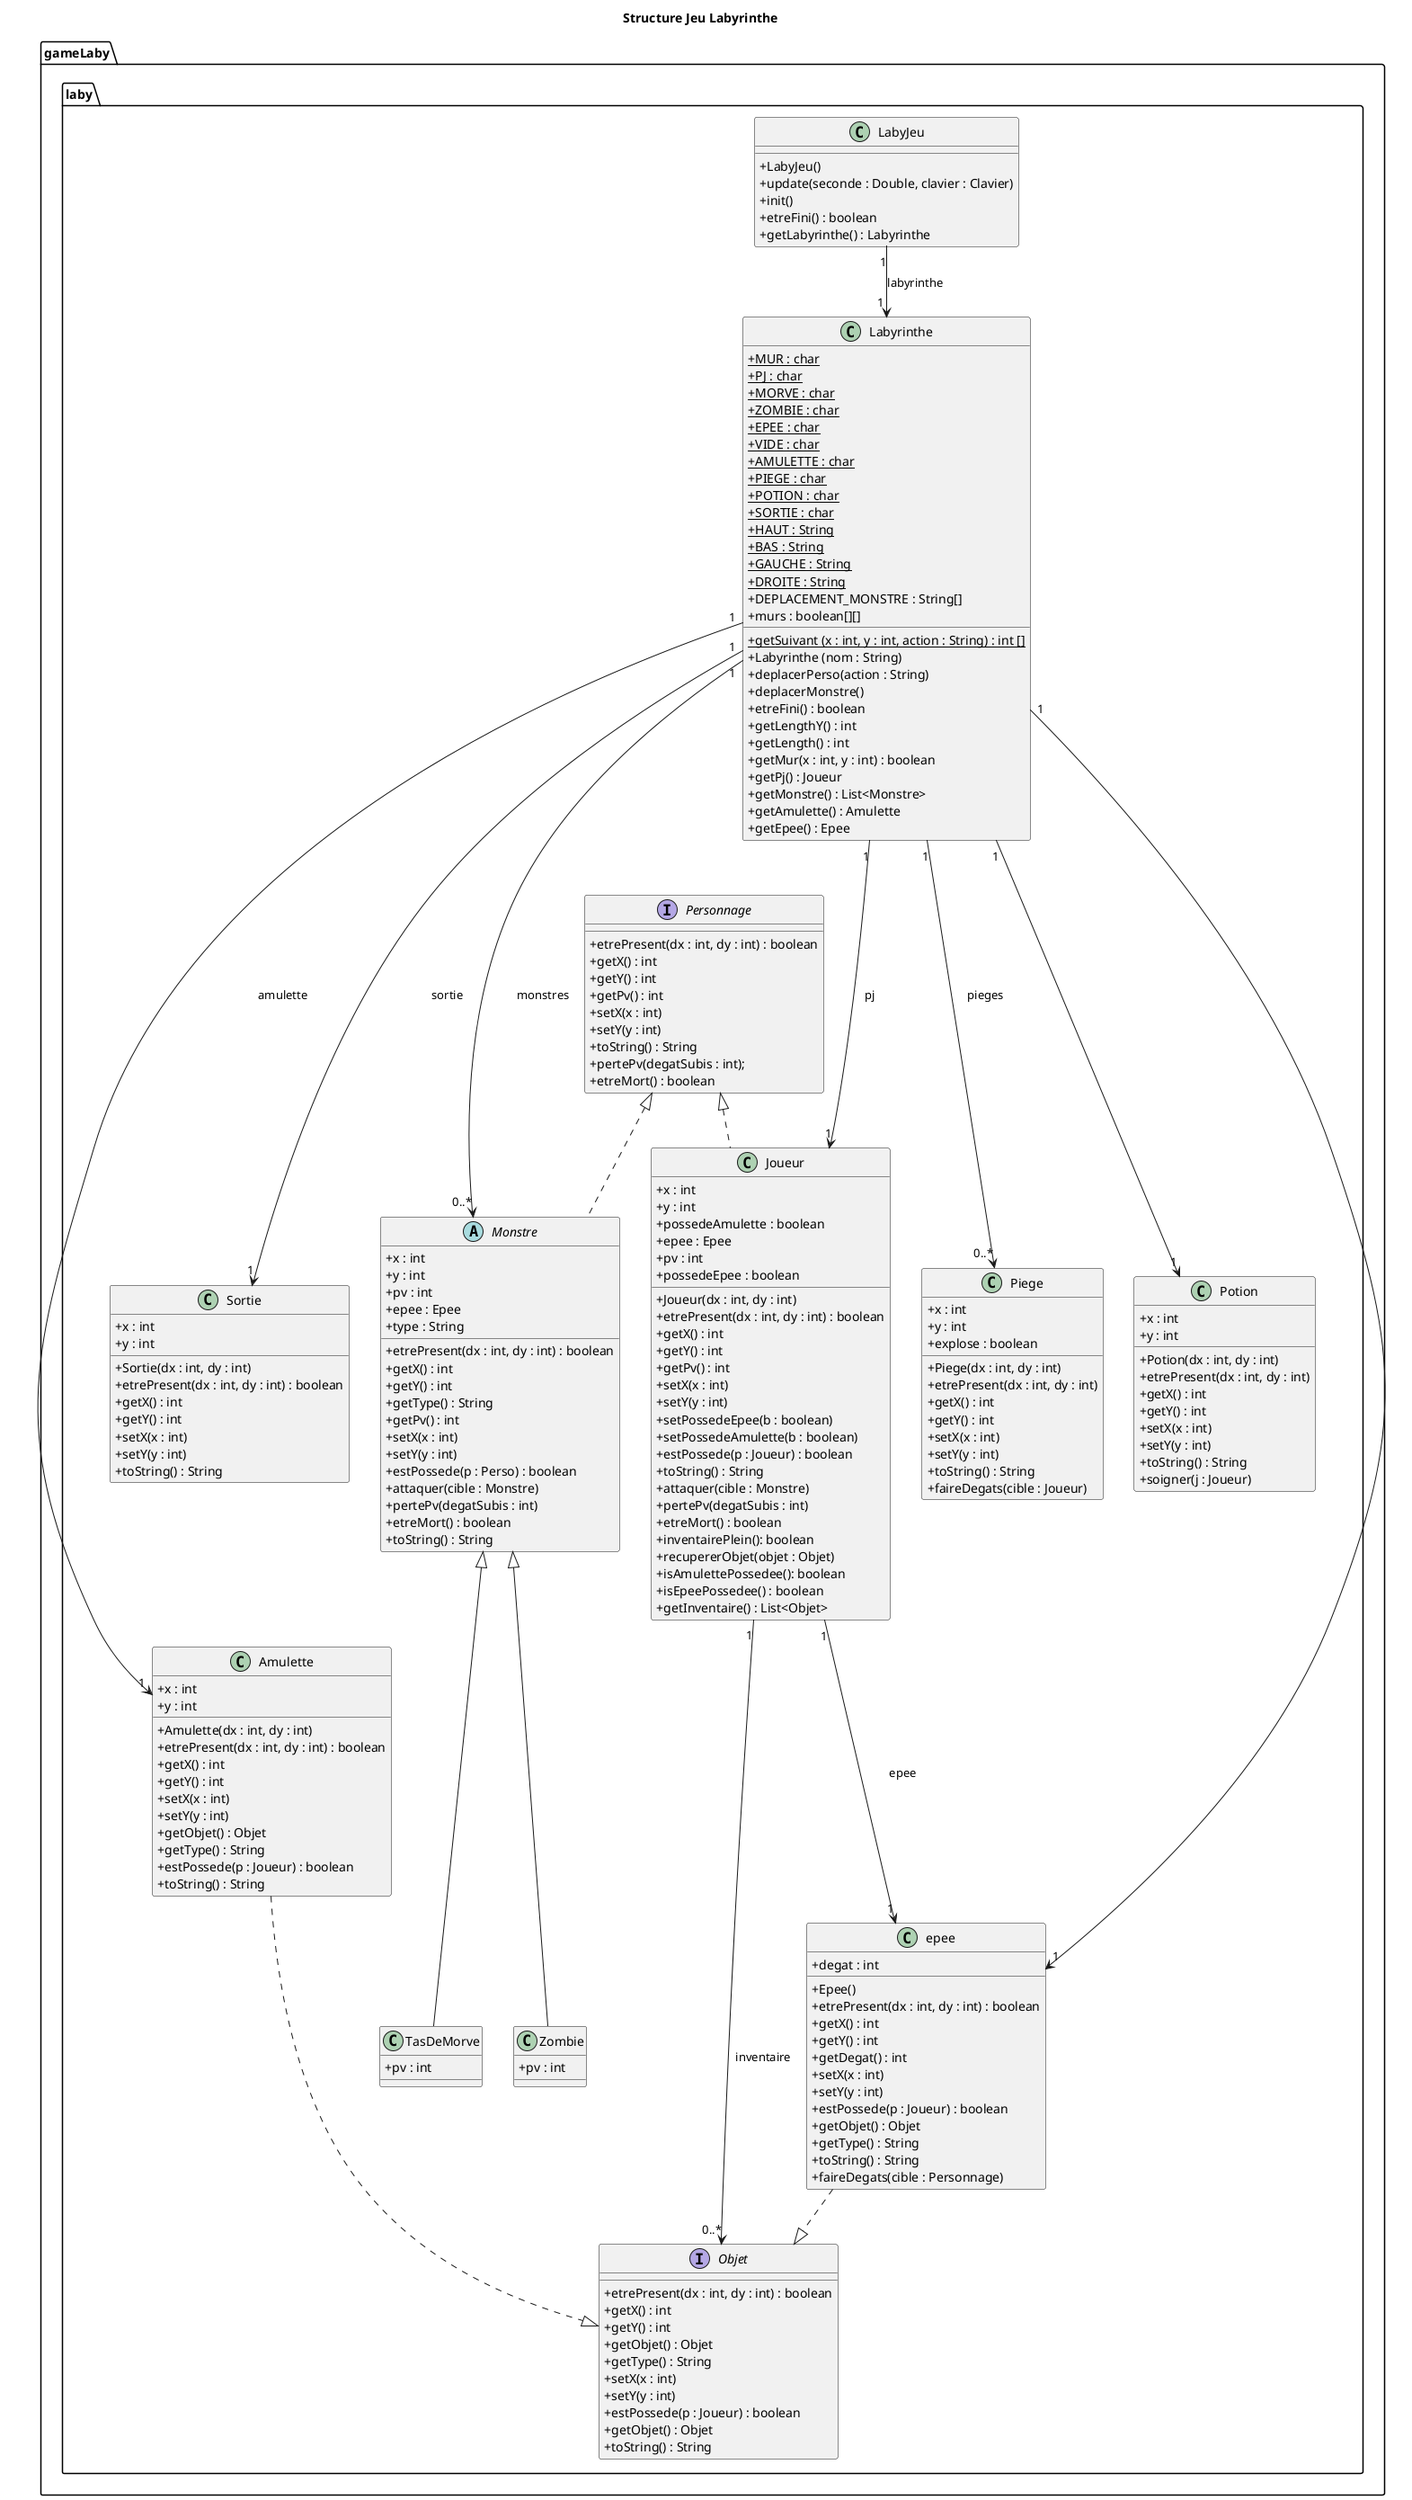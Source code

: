 @startuml
'https://plantuml.com/class-diagram

title Structure Jeu Labyrinthe


package gameLaby.laby{
skinparam classAttributeIconSize 0
class Labyrinthe{
+ {static} MUR : char
+ {static} PJ : char
+ {static} MORVE : char
+ {static} ZOMBIE : char
+ {static} EPEE : char
+ {static} VIDE : char
+ {static} AMULETTE : char
+ {static} PIEGE : char
+ {static} POTION : char
+ {static} SORTIE : char
+ {static} HAUT : String
+ {static} BAS : String
+ {static} GAUCHE : String
+ {static} DROITE : String
+ DEPLACEMENT_MONSTRE : String[]
+ murs : boolean[][]
+ {static} getSuivant (x : int, y : int, action : String) : int []
+ Labyrinthe (nom : String)
+ deplacerPerso(action : String)
+ deplacerMonstre()
+ etreFini() : boolean
+ getLengthY() : int
+ getLength() : int
+ getMur(x : int, y : int) : boolean
+ getPj() : Joueur
+ getMonstre() : List<Monstre>
+ getAmulette() : Amulette
+ getEpee() : Epee
}

class LabyJeu{
+LabyJeu()
+update(seconde : Double, clavier : Clavier)
+init()
+etreFini() : boolean
+getLabyrinthe() : Labyrinthe
}


interface Personnage{
+ etrePresent(dx : int, dy : int) : boolean
+ getX() : int
+ getY() : int
+ getPv() : int
+ setX(x : int)
+ setY(y : int)
+ toString() : String
+ pertePv(degatSubis : int);
+ etreMort() : boolean
}

class Amulette{
+ x : int
+ y : int
+ Amulette(dx : int, dy : int)
+ etrePresent(dx : int, dy : int) : boolean
+ getX() : int
+ getY() : int
+ setX(x : int)
+ setY(y : int)
+ getObjet() : Objet
+ getType() : String
+ estPossede(p : Joueur) : boolean
+ toString() : String
}


interface Objet{
+ etrePresent(dx : int, dy : int) : boolean
+ getX() : int
+ getY() : int
+ getObjet() : Objet
+ getType() : String
+ setX(x : int)
+ setY(y : int)
+ estPossede(p : Joueur) : boolean
+ getObjet() : Objet
+ toString() : String
}

class Sortie{
+ x : int
+ y : int
+ Sortie(dx : int, dy : int)
+ etrePresent(dx : int, dy : int) : boolean
+ getX() : int
+ getY() : int
+ setX(x : int)
+ setY(y : int)
+ toString() : String
}

class Piege{
+ x : int
+ y : int
+ explose : boolean
+ Piege(dx : int, dy : int)
+ etrePresent(dx : int, dy : int)
+ getX() : int
+ getY() : int
+ setX(x : int)
+ setY(y : int)
+ toString() : String
+ faireDegats(cible : Joueur)
}

class Potion{
+ x : int
+ y : int
+ Potion(dx : int, dy : int)
+ etrePresent(dx : int, dy : int)
+ getX() : int
+ getY() : int
+ setX(x : int)
+ setY(y : int)
+ toString() : String
+ soigner(j : Joueur)
}

class Joueur{
+ x : int
+ y : int
+ possedeAmulette : boolean
+ epee : Epee
+ pv : int
+ possedeEpee : boolean
+ Joueur(dx : int, dy : int)
+ etrePresent(dx : int, dy : int) : boolean
+ getX() : int
+ getY() : int
+ getPv() : int
+ setX(x : int)
+ setY(y : int)
+ setPossedeEpee(b : boolean)
+ setPossedeAmulette(b : boolean)
+ estPossede(p : Joueur) : boolean
+ toString() : String
+ attaquer(cible : Monstre)
+ pertePv(degatSubis : int)
+ etreMort() : boolean
+ inventairePlein(): boolean
+ recupererObjet(objet : Objet)
+ isAmulettePossedee(): boolean
+ isEpeePossedee() : boolean
+ getInventaire() : List<Objet>
}

abstract Monstre{
+ x : int
+ y : int
+ pv : int
+ epee : Epee
+ type : String
+ etrePresent(dx : int, dy : int) : boolean
+ getX() : int
+ getY() : int
+ getType() : String
+ getPv() : int
+ setX(x : int)
+ setY(y : int)
+ estPossede(p : Perso) : boolean
+ attaquer(cible : Monstre)
+ pertePv(degatSubis : int)
+ etreMort() : boolean
+ toString() : String
}

class TasDeMorve{
+ pv : int
}

class Zombie{
+ pv : int
}

class epee{
+ degat : int
+ Epee()
+ etrePresent(dx : int, dy : int) : boolean
+ getX() : int
+ getY() : int
+ getDegat() : int
+ setX(x : int)
+ setY(y : int)
+ estPossede(p : Joueur) : boolean
+ getObjet() : Objet
+ getType() : String
+ toString() : String
+ faireDegats(cible : Personnage)
}
}




LabyJeu "1" --> "1 " Labyrinthe : labyrinthe
Labyrinthe "1" ---> "1" Joueur : pj
Labyrinthe "1" ---> "1" Sortie : sortie
Labyrinthe "1" ---> "1" Amulette : amulette
Labyrinthe "1" ---> "0..*" Monstre : monstres
Labyrinthe "1" ---> "0..*" Piege : pieges
Labyrinthe "1" ---> "1" Potion
Amulette  ..|>  Objet
Joueur "1"--> "0..*"Objet : inventaire
Personnage  <|..  Joueur
epee "1"<---"1" Labyrinthe
Personnage  <|..  Monstre
Monstre <|-- TasDeMorve
Monstre <|-- Zombie
epee ..|> Objet
Joueur "1" --> "1" epee : "epee"




@enduml